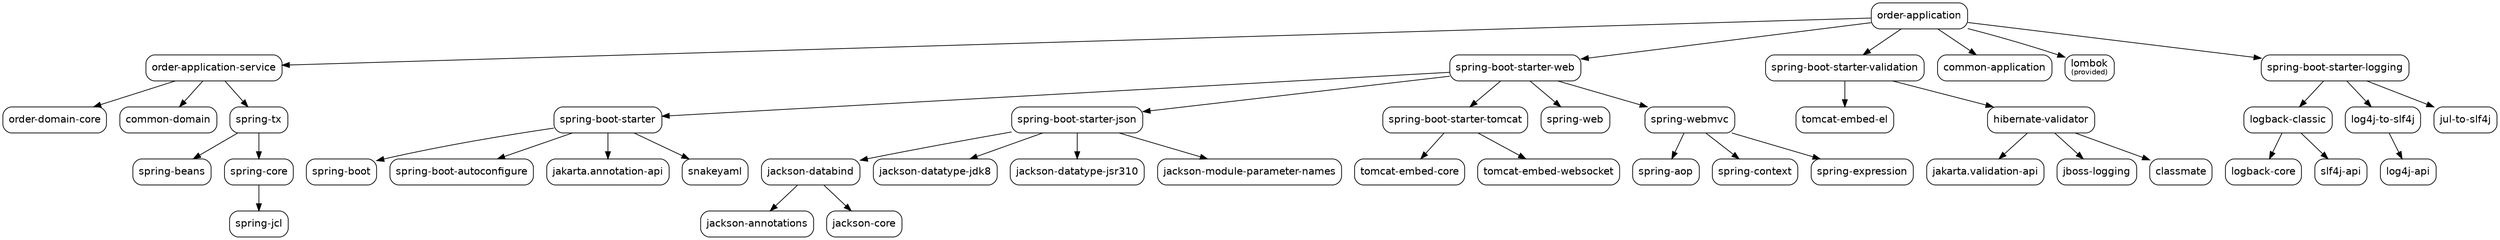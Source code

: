 digraph "order-application" {
  node [shape="box",style="rounded",fontname="Helvetica",fontsize="14"]
  edge [fontsize="10",fontname="Helvetica"]

  // Node Definitions:
  "com.food-ordering-system:order-application-service:jar"[label=<order-application-service>]
  "com.food-ordering-system:order-domain-core:jar"[label=<order-domain-core>]
  "com.food.ordering.system:common-domain:jar"[label=<common-domain>]
  "org.springframework:spring-tx:jar"[label=<spring-tx>]
  "org.springframework:spring-beans:jar"[label=<spring-beans>]
  "org.springframework:spring-core:jar"[label=<spring-core>]
  "org.springframework:spring-jcl:jar"[label=<spring-jcl>]
  "com.food-ordering-system:order-application:jar"[label=<order-application>]
  "org.springframework.boot:spring-boot-starter:jar"[label=<spring-boot-starter>]
  "org.springframework.boot:spring-boot:jar"[label=<spring-boot>]
  "org.springframework.boot:spring-boot-autoconfigure:jar"[label=<spring-boot-autoconfigure>]
  "jakarta.annotation:jakarta.annotation-api:jar"[label=<jakarta.annotation-api>]
  "org.yaml:snakeyaml:jar"[label=<snakeyaml>]
  "org.springframework.boot:spring-boot-starter-web:jar"[label=<spring-boot-starter-web>]
  "com.fasterxml.jackson.core:jackson-databind:jar"[label=<jackson-databind>]
  "com.fasterxml.jackson.core:jackson-annotations:jar"[label=<jackson-annotations>]
  "com.fasterxml.jackson.core:jackson-core:jar"[label=<jackson-core>]
  "org.springframework.boot:spring-boot-starter-json:jar"[label=<spring-boot-starter-json>]
  "com.fasterxml.jackson.datatype:jackson-datatype-jdk8:jar"[label=<jackson-datatype-jdk8>]
  "com.fasterxml.jackson.datatype:jackson-datatype-jsr310:jar"[label=<jackson-datatype-jsr310>]
  "com.fasterxml.jackson.module:jackson-module-parameter-names:jar"[label=<jackson-module-parameter-names>]
  "org.springframework.boot:spring-boot-starter-tomcat:jar"[label=<spring-boot-starter-tomcat>]
  "org.apache.tomcat.embed:tomcat-embed-core:jar"[label=<tomcat-embed-core>]
  "org.apache.tomcat.embed:tomcat-embed-websocket:jar"[label=<tomcat-embed-websocket>]
  "org.springframework:spring-web:jar"[label=<spring-web>]
  "org.springframework:spring-webmvc:jar"[label=<spring-webmvc>]
  "org.springframework:spring-aop:jar"[label=<spring-aop>]
  "org.springframework:spring-context:jar"[label=<spring-context>]
  "org.springframework:spring-expression:jar"[label=<spring-expression>]
  "org.springframework.boot:spring-boot-starter-validation:jar"[label=<spring-boot-starter-validation>]
  "org.apache.tomcat.embed:tomcat-embed-el:jar"[label=<tomcat-embed-el>]
  "org.hibernate.validator:hibernate-validator:jar"[label=<hibernate-validator>]
  "jakarta.validation:jakarta.validation-api:jar"[label=<jakarta.validation-api>]
  "org.jboss.logging:jboss-logging:jar"[label=<jboss-logging>]
  "com.fasterxml:classmate:jar"[label=<classmate>]
  "com.food.ordering.system:common-application:jar"[label=<common-application>]
  "org.projectlombok:lombok:jar"[label=<lombok<font point-size="10"><br/>(provided)</font>>]
  "ch.qos.logback:logback-classic:jar"[label=<logback-classic>]
  "ch.qos.logback:logback-core:jar"[label=<logback-core>]
  "org.slf4j:slf4j-api:jar"[label=<slf4j-api>]
  "org.springframework.boot:spring-boot-starter-logging:jar"[label=<spring-boot-starter-logging>]
  "org.apache.logging.log4j:log4j-to-slf4j:jar"[label=<log4j-to-slf4j>]
  "org.apache.logging.log4j:log4j-api:jar"[label=<log4j-api>]
  "org.slf4j:jul-to-slf4j:jar"[label=<jul-to-slf4j>]

  // Edge Definitions:
  "com.food-ordering-system:order-application-service:jar" -> "com.food-ordering-system:order-domain-core:jar"
  "com.food-ordering-system:order-application-service:jar" -> "com.food.ordering.system:common-domain:jar"
  "org.springframework:spring-tx:jar" -> "org.springframework:spring-beans:jar"
  "org.springframework:spring-core:jar" -> "org.springframework:spring-jcl:jar"
  "org.springframework:spring-tx:jar" -> "org.springframework:spring-core:jar"
  "com.food-ordering-system:order-application-service:jar" -> "org.springframework:spring-tx:jar"
  "com.food-ordering-system:order-application:jar" -> "com.food-ordering-system:order-application-service:jar"
  "org.springframework.boot:spring-boot-starter:jar" -> "org.springframework.boot:spring-boot:jar"
  "org.springframework.boot:spring-boot-starter:jar" -> "org.springframework.boot:spring-boot-autoconfigure:jar"
  "org.springframework.boot:spring-boot-starter:jar" -> "jakarta.annotation:jakarta.annotation-api:jar"
  "org.springframework.boot:spring-boot-starter:jar" -> "org.yaml:snakeyaml:jar"
  "org.springframework.boot:spring-boot-starter-web:jar" -> "org.springframework.boot:spring-boot-starter:jar"
  "com.fasterxml.jackson.core:jackson-databind:jar" -> "com.fasterxml.jackson.core:jackson-annotations:jar"
  "com.fasterxml.jackson.core:jackson-databind:jar" -> "com.fasterxml.jackson.core:jackson-core:jar"
  "org.springframework.boot:spring-boot-starter-json:jar" -> "com.fasterxml.jackson.core:jackson-databind:jar"
  "org.springframework.boot:spring-boot-starter-json:jar" -> "com.fasterxml.jackson.datatype:jackson-datatype-jdk8:jar"
  "org.springframework.boot:spring-boot-starter-json:jar" -> "com.fasterxml.jackson.datatype:jackson-datatype-jsr310:jar"
  "org.springframework.boot:spring-boot-starter-json:jar" -> "com.fasterxml.jackson.module:jackson-module-parameter-names:jar"
  "org.springframework.boot:spring-boot-starter-web:jar" -> "org.springframework.boot:spring-boot-starter-json:jar"
  "org.springframework.boot:spring-boot-starter-tomcat:jar" -> "org.apache.tomcat.embed:tomcat-embed-core:jar"
  "org.springframework.boot:spring-boot-starter-tomcat:jar" -> "org.apache.tomcat.embed:tomcat-embed-websocket:jar"
  "org.springframework.boot:spring-boot-starter-web:jar" -> "org.springframework.boot:spring-boot-starter-tomcat:jar"
  "org.springframework.boot:spring-boot-starter-web:jar" -> "org.springframework:spring-web:jar"
  "org.springframework:spring-webmvc:jar" -> "org.springframework:spring-aop:jar"
  "org.springframework:spring-webmvc:jar" -> "org.springframework:spring-context:jar"
  "org.springframework:spring-webmvc:jar" -> "org.springframework:spring-expression:jar"
  "org.springframework.boot:spring-boot-starter-web:jar" -> "org.springframework:spring-webmvc:jar"
  "com.food-ordering-system:order-application:jar" -> "org.springframework.boot:spring-boot-starter-web:jar"
  "org.springframework.boot:spring-boot-starter-validation:jar" -> "org.apache.tomcat.embed:tomcat-embed-el:jar"
  "org.hibernate.validator:hibernate-validator:jar" -> "jakarta.validation:jakarta.validation-api:jar"
  "org.hibernate.validator:hibernate-validator:jar" -> "org.jboss.logging:jboss-logging:jar"
  "org.hibernate.validator:hibernate-validator:jar" -> "com.fasterxml:classmate:jar"
  "org.springframework.boot:spring-boot-starter-validation:jar" -> "org.hibernate.validator:hibernate-validator:jar"
  "com.food-ordering-system:order-application:jar" -> "org.springframework.boot:spring-boot-starter-validation:jar"
  "com.food-ordering-system:order-application:jar" -> "com.food.ordering.system:common-application:jar"
  "com.food-ordering-system:order-application:jar" -> "org.projectlombok:lombok:jar"
  "ch.qos.logback:logback-classic:jar" -> "ch.qos.logback:logback-core:jar"
  "ch.qos.logback:logback-classic:jar" -> "org.slf4j:slf4j-api:jar"
  "org.springframework.boot:spring-boot-starter-logging:jar" -> "ch.qos.logback:logback-classic:jar"
  "org.apache.logging.log4j:log4j-to-slf4j:jar" -> "org.apache.logging.log4j:log4j-api:jar"
  "org.springframework.boot:spring-boot-starter-logging:jar" -> "org.apache.logging.log4j:log4j-to-slf4j:jar"
  "org.springframework.boot:spring-boot-starter-logging:jar" -> "org.slf4j:jul-to-slf4j:jar"
  "com.food-ordering-system:order-application:jar" -> "org.springframework.boot:spring-boot-starter-logging:jar"
}